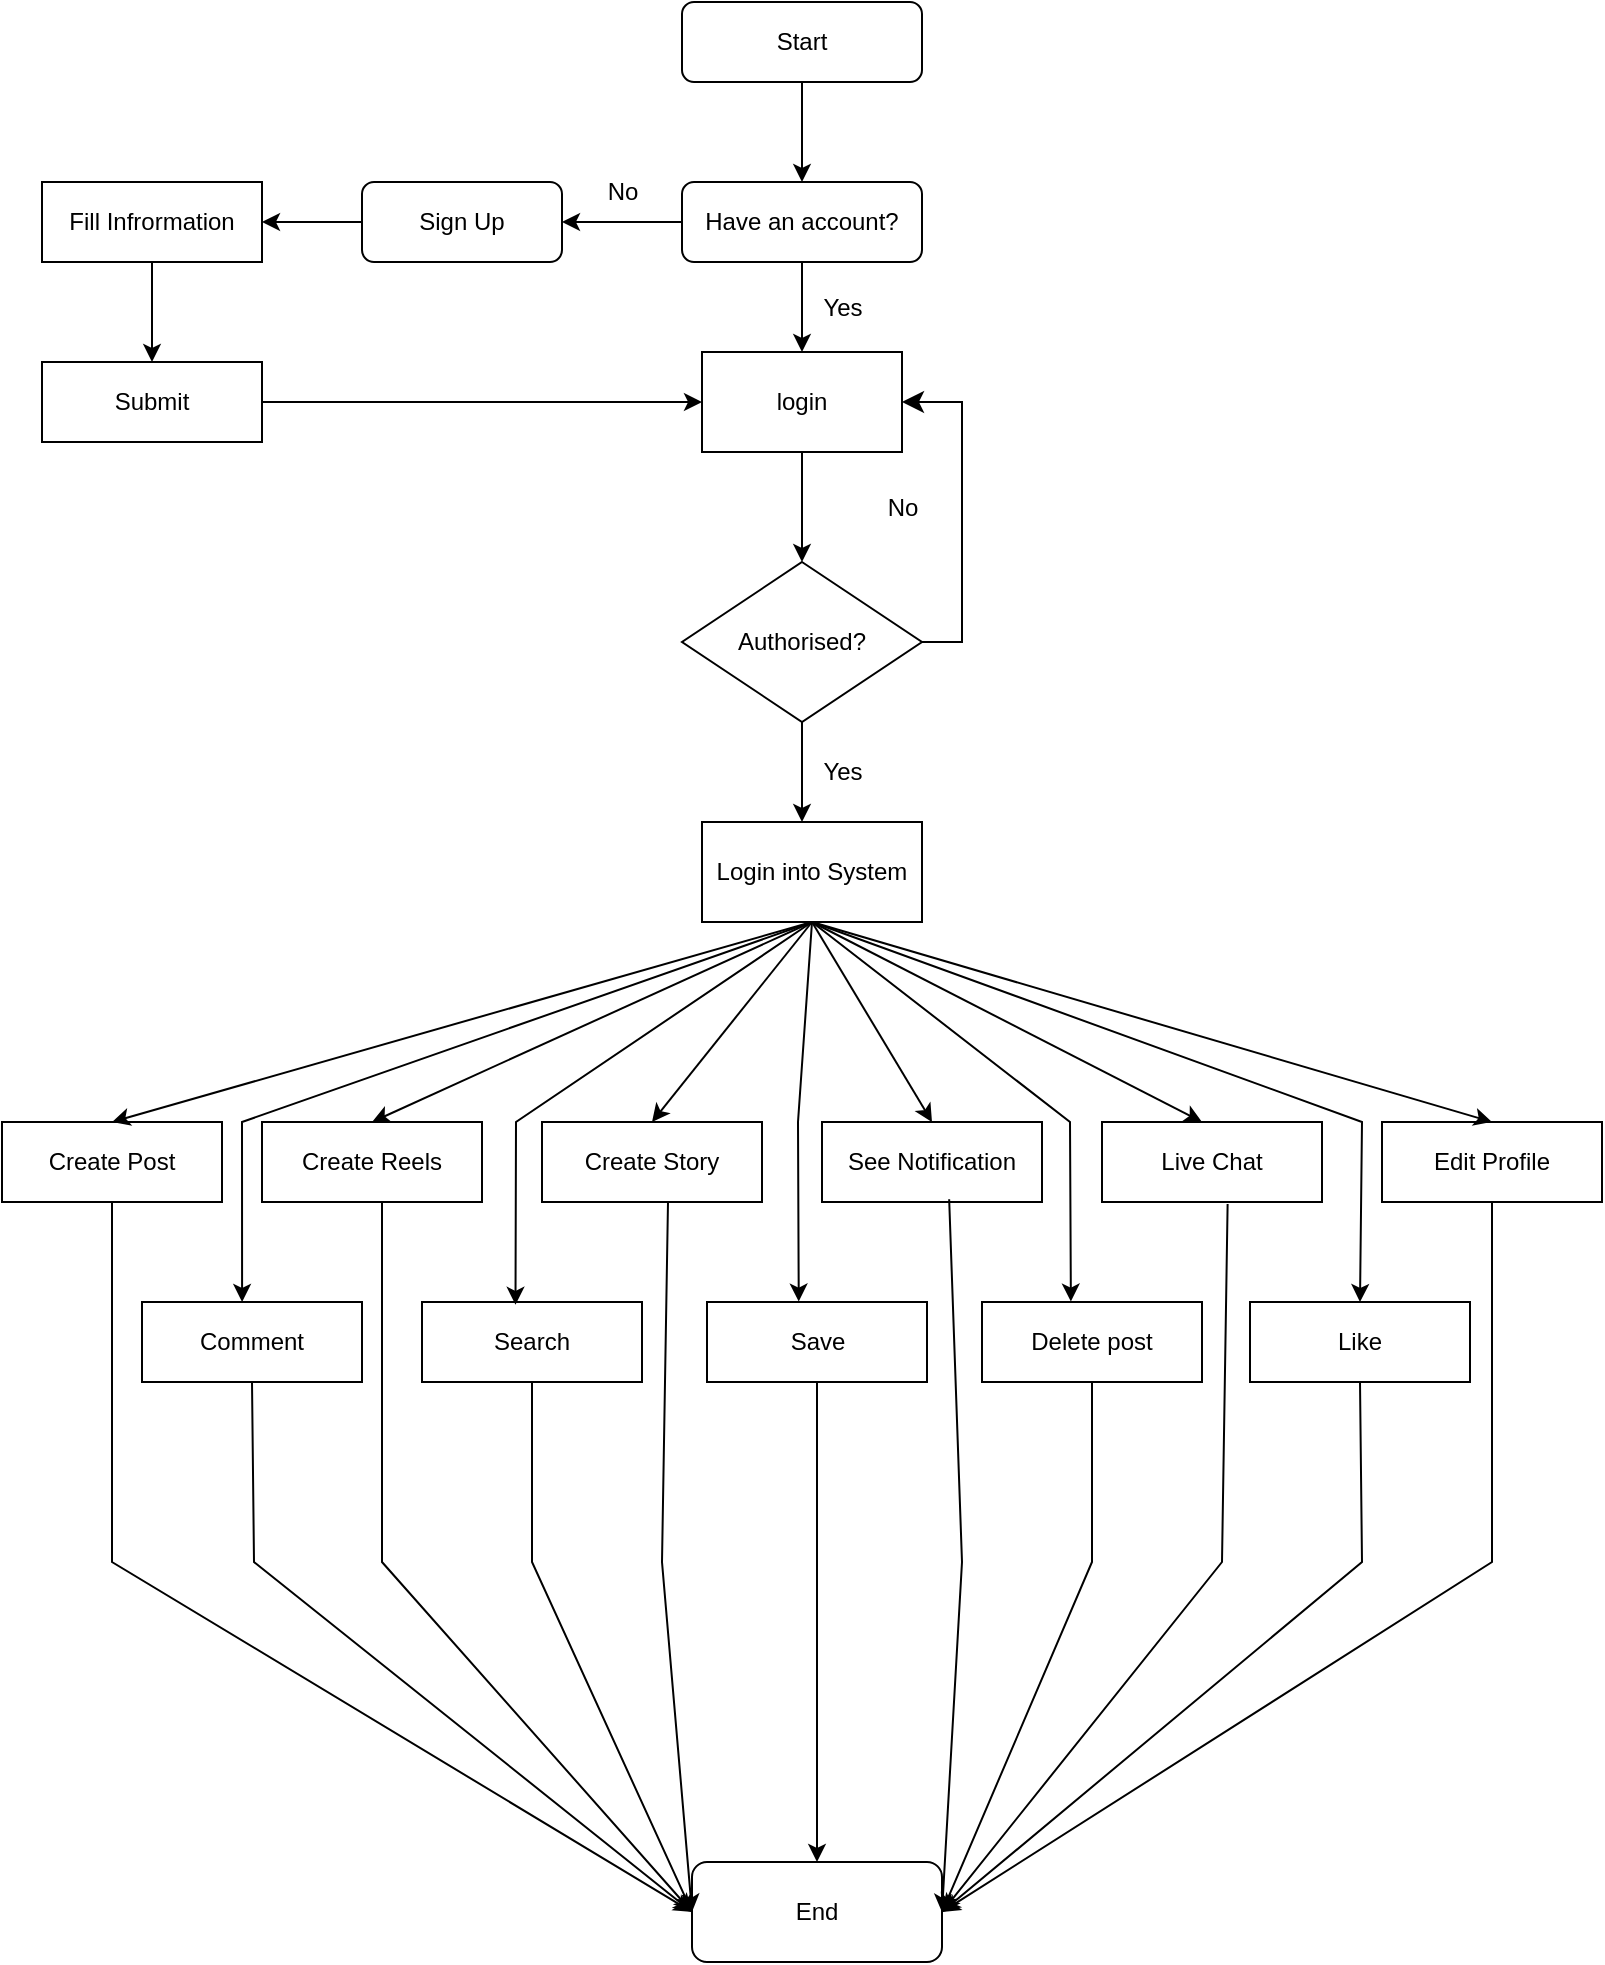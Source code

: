<mxfile version="24.7.6">
  <diagram id="C5RBs43oDa-KdzZeNtuy" name="Page-1">
    <mxGraphModel dx="1290" dy="565" grid="1" gridSize="10" guides="1" tooltips="1" connect="1" arrows="1" fold="1" page="1" pageScale="1" pageWidth="827" pageHeight="1169" math="0" shadow="0">
      <root>
        <mxCell id="WIyWlLk6GJQsqaUBKTNV-0" />
        <mxCell id="WIyWlLk6GJQsqaUBKTNV-1" parent="WIyWlLk6GJQsqaUBKTNV-0" />
        <mxCell id="OP3FEe7nyif8FC1oB9EB-0" value="Start" style="rounded=1;whiteSpace=wrap;html=1;fontSize=12;glass=0;strokeWidth=1;shadow=0;" vertex="1" parent="WIyWlLk6GJQsqaUBKTNV-1">
          <mxGeometry x="350" y="100" width="120" height="40" as="geometry" />
        </mxCell>
        <mxCell id="OP3FEe7nyif8FC1oB9EB-1" value="Have an account?" style="rounded=1;whiteSpace=wrap;html=1;fontSize=12;glass=0;strokeWidth=1;shadow=0;" vertex="1" parent="WIyWlLk6GJQsqaUBKTNV-1">
          <mxGeometry x="350" y="190" width="120" height="40" as="geometry" />
        </mxCell>
        <mxCell id="OP3FEe7nyif8FC1oB9EB-2" value="" style="endArrow=classic;html=1;rounded=0;exitX=0;exitY=0.5;exitDx=0;exitDy=0;entryX=1;entryY=0.5;entryDx=0;entryDy=0;" edge="1" parent="WIyWlLk6GJQsqaUBKTNV-1" source="OP3FEe7nyif8FC1oB9EB-1" target="OP3FEe7nyif8FC1oB9EB-3">
          <mxGeometry width="50" height="50" relative="1" as="geometry">
            <mxPoint x="290" y="210" as="sourcePoint" />
            <mxPoint x="300" y="240" as="targetPoint" />
          </mxGeometry>
        </mxCell>
        <mxCell id="OP3FEe7nyif8FC1oB9EB-3" value="Sign Up" style="rounded=1;whiteSpace=wrap;html=1;" vertex="1" parent="WIyWlLk6GJQsqaUBKTNV-1">
          <mxGeometry x="190" y="190" width="100" height="40" as="geometry" />
        </mxCell>
        <mxCell id="OP3FEe7nyif8FC1oB9EB-4" value="" style="endArrow=classic;html=1;rounded=0;exitX=0;exitY=0.5;exitDx=0;exitDy=0;" edge="1" parent="WIyWlLk6GJQsqaUBKTNV-1" source="OP3FEe7nyif8FC1oB9EB-3">
          <mxGeometry width="50" height="50" relative="1" as="geometry">
            <mxPoint x="150" y="210" as="sourcePoint" />
            <mxPoint x="140" y="210" as="targetPoint" />
          </mxGeometry>
        </mxCell>
        <mxCell id="OP3FEe7nyif8FC1oB9EB-5" value="Fill Infrormation" style="rounded=0;whiteSpace=wrap;html=1;" vertex="1" parent="WIyWlLk6GJQsqaUBKTNV-1">
          <mxGeometry x="30" y="190" width="110" height="40" as="geometry" />
        </mxCell>
        <mxCell id="OP3FEe7nyif8FC1oB9EB-6" value="" style="endArrow=classic;html=1;rounded=0;exitX=0.5;exitY=1;exitDx=0;exitDy=0;entryX=0.5;entryY=0;entryDx=0;entryDy=0;" edge="1" parent="WIyWlLk6GJQsqaUBKTNV-1" source="OP3FEe7nyif8FC1oB9EB-5" target="OP3FEe7nyif8FC1oB9EB-7">
          <mxGeometry width="50" height="50" relative="1" as="geometry">
            <mxPoint x="350" y="350" as="sourcePoint" />
            <mxPoint x="85" y="270" as="targetPoint" />
          </mxGeometry>
        </mxCell>
        <mxCell id="OP3FEe7nyif8FC1oB9EB-7" value="Submit" style="rounded=0;whiteSpace=wrap;html=1;" vertex="1" parent="WIyWlLk6GJQsqaUBKTNV-1">
          <mxGeometry x="30" y="280" width="110" height="40" as="geometry" />
        </mxCell>
        <mxCell id="OP3FEe7nyif8FC1oB9EB-8" value="" style="endArrow=classic;html=1;rounded=0;exitX=1;exitY=0.5;exitDx=0;exitDy=0;entryX=0;entryY=0.5;entryDx=0;entryDy=0;" edge="1" parent="WIyWlLk6GJQsqaUBKTNV-1" source="OP3FEe7nyif8FC1oB9EB-7" target="OP3FEe7nyif8FC1oB9EB-9">
          <mxGeometry width="50" height="50" relative="1" as="geometry">
            <mxPoint x="350" y="350" as="sourcePoint" />
            <mxPoint x="360" y="290" as="targetPoint" />
          </mxGeometry>
        </mxCell>
        <mxCell id="OP3FEe7nyif8FC1oB9EB-9" value="login" style="rounded=0;whiteSpace=wrap;html=1;" vertex="1" parent="WIyWlLk6GJQsqaUBKTNV-1">
          <mxGeometry x="360" y="275" width="100" height="50" as="geometry" />
        </mxCell>
        <mxCell id="OP3FEe7nyif8FC1oB9EB-10" value="" style="endArrow=classic;html=1;rounded=0;exitX=0.5;exitY=1;exitDx=0;exitDy=0;entryX=0.5;entryY=0;entryDx=0;entryDy=0;" edge="1" parent="WIyWlLk6GJQsqaUBKTNV-1" source="OP3FEe7nyif8FC1oB9EB-1" target="OP3FEe7nyif8FC1oB9EB-9">
          <mxGeometry width="50" height="50" relative="1" as="geometry">
            <mxPoint x="350" y="350" as="sourcePoint" />
            <mxPoint x="400" y="300" as="targetPoint" />
          </mxGeometry>
        </mxCell>
        <mxCell id="OP3FEe7nyif8FC1oB9EB-11" value="Yes" style="text;html=1;align=center;verticalAlign=middle;resizable=0;points=[];autosize=1;strokeColor=none;fillColor=none;" vertex="1" parent="WIyWlLk6GJQsqaUBKTNV-1">
          <mxGeometry x="410" y="238" width="40" height="30" as="geometry" />
        </mxCell>
        <mxCell id="OP3FEe7nyif8FC1oB9EB-12" value="No" style="text;html=1;align=center;verticalAlign=middle;resizable=0;points=[];autosize=1;strokeColor=none;fillColor=none;" vertex="1" parent="WIyWlLk6GJQsqaUBKTNV-1">
          <mxGeometry x="300" y="180" width="40" height="30" as="geometry" />
        </mxCell>
        <mxCell id="OP3FEe7nyif8FC1oB9EB-13" value="" style="endArrow=classic;html=1;rounded=0;exitX=0.5;exitY=1;exitDx=0;exitDy=0;" edge="1" parent="WIyWlLk6GJQsqaUBKTNV-1" source="OP3FEe7nyif8FC1oB9EB-9">
          <mxGeometry width="50" height="50" relative="1" as="geometry">
            <mxPoint x="350" y="250" as="sourcePoint" />
            <mxPoint x="410" y="380" as="targetPoint" />
          </mxGeometry>
        </mxCell>
        <mxCell id="OP3FEe7nyif8FC1oB9EB-14" value="Authorised?" style="rhombus;whiteSpace=wrap;html=1;" vertex="1" parent="WIyWlLk6GJQsqaUBKTNV-1">
          <mxGeometry x="350" y="380" width="120" height="80" as="geometry" />
        </mxCell>
        <mxCell id="OP3FEe7nyif8FC1oB9EB-15" value="" style="edgeStyle=elbowEdgeStyle;elbow=vertical;endArrow=classic;html=1;curved=0;rounded=0;endSize=8;startSize=8;exitX=1;exitY=0.5;exitDx=0;exitDy=0;entryX=1;entryY=0.5;entryDx=0;entryDy=0;" edge="1" parent="WIyWlLk6GJQsqaUBKTNV-1" source="OP3FEe7nyif8FC1oB9EB-14" target="OP3FEe7nyif8FC1oB9EB-9">
          <mxGeometry width="50" height="50" relative="1" as="geometry">
            <mxPoint x="350" y="250" as="sourcePoint" />
            <mxPoint x="400" y="200" as="targetPoint" />
            <Array as="points">
              <mxPoint x="490" y="420" />
            </Array>
          </mxGeometry>
        </mxCell>
        <mxCell id="OP3FEe7nyif8FC1oB9EB-16" value="No" style="text;html=1;align=center;verticalAlign=middle;resizable=0;points=[];autosize=1;strokeColor=none;fillColor=none;" vertex="1" parent="WIyWlLk6GJQsqaUBKTNV-1">
          <mxGeometry x="440" y="338" width="40" height="30" as="geometry" />
        </mxCell>
        <mxCell id="OP3FEe7nyif8FC1oB9EB-17" value="" style="endArrow=classic;html=1;rounded=0;exitX=0.5;exitY=1;exitDx=0;exitDy=0;" edge="1" parent="WIyWlLk6GJQsqaUBKTNV-1" source="OP3FEe7nyif8FC1oB9EB-14">
          <mxGeometry width="50" height="50" relative="1" as="geometry">
            <mxPoint x="350" y="450" as="sourcePoint" />
            <mxPoint x="410" y="510" as="targetPoint" />
          </mxGeometry>
        </mxCell>
        <mxCell id="OP3FEe7nyif8FC1oB9EB-18" value="Login into System" style="rounded=0;whiteSpace=wrap;html=1;" vertex="1" parent="WIyWlLk6GJQsqaUBKTNV-1">
          <mxGeometry x="360" y="510" width="110" height="50" as="geometry" />
        </mxCell>
        <mxCell id="OP3FEe7nyif8FC1oB9EB-19" value="Create Reels" style="rounded=0;whiteSpace=wrap;html=1;" vertex="1" parent="WIyWlLk6GJQsqaUBKTNV-1">
          <mxGeometry x="140" y="660" width="110" height="40" as="geometry" />
        </mxCell>
        <mxCell id="OP3FEe7nyif8FC1oB9EB-21" value="" style="endArrow=classic;html=1;rounded=0;exitX=0.5;exitY=1;exitDx=0;exitDy=0;entryX=0.5;entryY=0;entryDx=0;entryDy=0;" edge="1" parent="WIyWlLk6GJQsqaUBKTNV-1" source="OP3FEe7nyif8FC1oB9EB-18" target="OP3FEe7nyif8FC1oB9EB-19">
          <mxGeometry width="50" height="50" relative="1" as="geometry">
            <mxPoint x="350" y="650" as="sourcePoint" />
            <mxPoint x="400" y="600" as="targetPoint" />
          </mxGeometry>
        </mxCell>
        <mxCell id="OP3FEe7nyif8FC1oB9EB-22" value="" style="endArrow=classic;html=1;rounded=0;entryX=0.5;entryY=0;entryDx=0;entryDy=0;exitX=0.5;exitY=1;exitDx=0;exitDy=0;" edge="1" parent="WIyWlLk6GJQsqaUBKTNV-1" source="OP3FEe7nyif8FC1oB9EB-18">
          <mxGeometry width="50" height="50" relative="1" as="geometry">
            <mxPoint x="350" y="650" as="sourcePoint" />
            <mxPoint x="610" y="660" as="targetPoint" />
          </mxGeometry>
        </mxCell>
        <mxCell id="OP3FEe7nyif8FC1oB9EB-23" value="End" style="rounded=1;whiteSpace=wrap;html=1;" vertex="1" parent="WIyWlLk6GJQsqaUBKTNV-1">
          <mxGeometry x="355" y="1030" width="125" height="50" as="geometry" />
        </mxCell>
        <mxCell id="OP3FEe7nyif8FC1oB9EB-26" value="Yes" style="text;html=1;align=center;verticalAlign=middle;resizable=0;points=[];autosize=1;strokeColor=none;fillColor=none;" vertex="1" parent="WIyWlLk6GJQsqaUBKTNV-1">
          <mxGeometry x="410" y="470" width="40" height="30" as="geometry" />
        </mxCell>
        <mxCell id="OP3FEe7nyif8FC1oB9EB-28" value="" style="endArrow=classic;html=1;rounded=0;exitX=0.5;exitY=1;exitDx=0;exitDy=0;entryX=0.5;entryY=0;entryDx=0;entryDy=0;" edge="1" parent="WIyWlLk6GJQsqaUBKTNV-1" source="OP3FEe7nyif8FC1oB9EB-18" target="OP3FEe7nyif8FC1oB9EB-35">
          <mxGeometry width="50" height="50" relative="1" as="geometry">
            <mxPoint x="350" y="750" as="sourcePoint" />
            <mxPoint x="408.75" y="660" as="targetPoint" />
          </mxGeometry>
        </mxCell>
        <mxCell id="OP3FEe7nyif8FC1oB9EB-30" value="" style="endArrow=classic;html=1;rounded=0;entryX=0.5;entryY=0;entryDx=0;entryDy=0;exitX=0.5;exitY=1;exitDx=0;exitDy=0;" edge="1" parent="WIyWlLk6GJQsqaUBKTNV-1" source="OP3FEe7nyif8FC1oB9EB-0" target="OP3FEe7nyif8FC1oB9EB-1">
          <mxGeometry width="50" height="50" relative="1" as="geometry">
            <mxPoint x="350" y="250" as="sourcePoint" />
            <mxPoint x="400" y="200" as="targetPoint" />
          </mxGeometry>
        </mxCell>
        <mxCell id="OP3FEe7nyif8FC1oB9EB-31" value="Create Post" style="rounded=0;whiteSpace=wrap;html=1;" vertex="1" parent="WIyWlLk6GJQsqaUBKTNV-1">
          <mxGeometry x="10" y="660" width="110" height="40" as="geometry" />
        </mxCell>
        <mxCell id="OP3FEe7nyif8FC1oB9EB-32" value="Edit Profile" style="rounded=0;whiteSpace=wrap;html=1;" vertex="1" parent="WIyWlLk6GJQsqaUBKTNV-1">
          <mxGeometry x="700" y="660" width="110" height="40" as="geometry" />
        </mxCell>
        <mxCell id="OP3FEe7nyif8FC1oB9EB-33" value="Live Chat" style="rounded=0;whiteSpace=wrap;html=1;" vertex="1" parent="WIyWlLk6GJQsqaUBKTNV-1">
          <mxGeometry x="560" y="660" width="110" height="40" as="geometry" />
        </mxCell>
        <mxCell id="OP3FEe7nyif8FC1oB9EB-34" value="See Notification" style="rounded=0;whiteSpace=wrap;html=1;" vertex="1" parent="WIyWlLk6GJQsqaUBKTNV-1">
          <mxGeometry x="420" y="660" width="110" height="40" as="geometry" />
        </mxCell>
        <mxCell id="OP3FEe7nyif8FC1oB9EB-35" value="Create Story" style="rounded=0;whiteSpace=wrap;html=1;" vertex="1" parent="WIyWlLk6GJQsqaUBKTNV-1">
          <mxGeometry x="280" y="660" width="110" height="40" as="geometry" />
        </mxCell>
        <mxCell id="OP3FEe7nyif8FC1oB9EB-37" value="" style="endArrow=classic;html=1;rounded=0;exitX=0.5;exitY=1;exitDx=0;exitDy=0;entryX=0.5;entryY=0;entryDx=0;entryDy=0;" edge="1" parent="WIyWlLk6GJQsqaUBKTNV-1" source="OP3FEe7nyif8FC1oB9EB-18" target="OP3FEe7nyif8FC1oB9EB-34">
          <mxGeometry width="50" height="50" relative="1" as="geometry">
            <mxPoint x="425" y="570" as="sourcePoint" />
            <mxPoint x="418.75" y="670" as="targetPoint" />
          </mxGeometry>
        </mxCell>
        <mxCell id="OP3FEe7nyif8FC1oB9EB-38" value="" style="endArrow=classic;html=1;rounded=0;entryX=0.5;entryY=0;entryDx=0;entryDy=0;exitX=0.5;exitY=1;exitDx=0;exitDy=0;" edge="1" parent="WIyWlLk6GJQsqaUBKTNV-1" source="OP3FEe7nyif8FC1oB9EB-18" target="OP3FEe7nyif8FC1oB9EB-32">
          <mxGeometry width="50" height="50" relative="1" as="geometry">
            <mxPoint x="425" y="570" as="sourcePoint" />
            <mxPoint x="620" y="670" as="targetPoint" />
          </mxGeometry>
        </mxCell>
        <mxCell id="OP3FEe7nyif8FC1oB9EB-39" value="" style="endArrow=classic;html=1;rounded=0;exitX=0.5;exitY=1;exitDx=0;exitDy=0;entryX=0.5;entryY=0;entryDx=0;entryDy=0;" edge="1" parent="WIyWlLk6GJQsqaUBKTNV-1" source="OP3FEe7nyif8FC1oB9EB-18" target="OP3FEe7nyif8FC1oB9EB-31">
          <mxGeometry width="50" height="50" relative="1" as="geometry">
            <mxPoint x="425" y="570" as="sourcePoint" />
            <mxPoint x="205" y="670" as="targetPoint" />
          </mxGeometry>
        </mxCell>
        <mxCell id="OP3FEe7nyif8FC1oB9EB-40" value="Comment" style="rounded=0;whiteSpace=wrap;html=1;" vertex="1" parent="WIyWlLk6GJQsqaUBKTNV-1">
          <mxGeometry x="80" y="750" width="110" height="40" as="geometry" />
        </mxCell>
        <mxCell id="OP3FEe7nyif8FC1oB9EB-41" value="Search" style="rounded=0;whiteSpace=wrap;html=1;" vertex="1" parent="WIyWlLk6GJQsqaUBKTNV-1">
          <mxGeometry x="220" y="750" width="110" height="40" as="geometry" />
        </mxCell>
        <mxCell id="OP3FEe7nyif8FC1oB9EB-42" value="Delete post" style="rounded=0;whiteSpace=wrap;html=1;" vertex="1" parent="WIyWlLk6GJQsqaUBKTNV-1">
          <mxGeometry x="500" y="750" width="110" height="40" as="geometry" />
        </mxCell>
        <mxCell id="OP3FEe7nyif8FC1oB9EB-43" value="Save" style="rounded=0;whiteSpace=wrap;html=1;" vertex="1" parent="WIyWlLk6GJQsqaUBKTNV-1">
          <mxGeometry x="362.5" y="750" width="110" height="40" as="geometry" />
        </mxCell>
        <mxCell id="OP3FEe7nyif8FC1oB9EB-44" value="Like" style="rounded=0;whiteSpace=wrap;html=1;" vertex="1" parent="WIyWlLk6GJQsqaUBKTNV-1">
          <mxGeometry x="634" y="750" width="110" height="40" as="geometry" />
        </mxCell>
        <mxCell id="OP3FEe7nyif8FC1oB9EB-47" value="" style="endArrow=classic;html=1;rounded=0;entryX=0.455;entryY=0;entryDx=0;entryDy=0;entryPerimeter=0;exitX=0.5;exitY=1;exitDx=0;exitDy=0;" edge="1" parent="WIyWlLk6GJQsqaUBKTNV-1" source="OP3FEe7nyif8FC1oB9EB-18" target="OP3FEe7nyif8FC1oB9EB-40">
          <mxGeometry width="50" height="50" relative="1" as="geometry">
            <mxPoint x="130" y="650" as="sourcePoint" />
            <mxPoint x="440" y="780" as="targetPoint" />
            <Array as="points">
              <mxPoint x="130" y="660" />
            </Array>
          </mxGeometry>
        </mxCell>
        <mxCell id="OP3FEe7nyif8FC1oB9EB-48" value="" style="endArrow=classic;html=1;rounded=0;entryX=0.425;entryY=0.035;entryDx=0;entryDy=0;entryPerimeter=0;exitX=0.5;exitY=1;exitDx=0;exitDy=0;" edge="1" parent="WIyWlLk6GJQsqaUBKTNV-1" source="OP3FEe7nyif8FC1oB9EB-18" target="OP3FEe7nyif8FC1oB9EB-41">
          <mxGeometry width="50" height="50" relative="1" as="geometry">
            <mxPoint x="267" y="650" as="sourcePoint" />
            <mxPoint x="440" y="780" as="targetPoint" />
            <Array as="points">
              <mxPoint x="267" y="660" />
            </Array>
          </mxGeometry>
        </mxCell>
        <mxCell id="OP3FEe7nyif8FC1oB9EB-49" value="" style="endArrow=classic;html=1;rounded=0;entryX=0.417;entryY=-0.005;entryDx=0;entryDy=0;entryPerimeter=0;exitX=0.5;exitY=1;exitDx=0;exitDy=0;" edge="1" parent="WIyWlLk6GJQsqaUBKTNV-1" source="OP3FEe7nyif8FC1oB9EB-18" target="OP3FEe7nyif8FC1oB9EB-43">
          <mxGeometry width="50" height="50" relative="1" as="geometry">
            <mxPoint x="410" y="560" as="sourcePoint" />
            <mxPoint x="277" y="761" as="targetPoint" />
            <Array as="points">
              <mxPoint x="408" y="660" />
            </Array>
          </mxGeometry>
        </mxCell>
        <mxCell id="OP3FEe7nyif8FC1oB9EB-50" value="" style="endArrow=classic;html=1;rounded=0;entryX=0.404;entryY=-0.005;entryDx=0;entryDy=0;entryPerimeter=0;exitX=0.5;exitY=1;exitDx=0;exitDy=0;" edge="1" parent="WIyWlLk6GJQsqaUBKTNV-1" source="OP3FEe7nyif8FC1oB9EB-18" target="OP3FEe7nyif8FC1oB9EB-42">
          <mxGeometry width="50" height="50" relative="1" as="geometry">
            <mxPoint x="544" y="650" as="sourcePoint" />
            <mxPoint x="440" y="780" as="targetPoint" />
            <Array as="points">
              <mxPoint x="544" y="660" />
            </Array>
          </mxGeometry>
        </mxCell>
        <mxCell id="OP3FEe7nyif8FC1oB9EB-51" value="" style="endArrow=classic;html=1;rounded=0;entryX=0.5;entryY=0;entryDx=0;entryDy=0;exitX=0.5;exitY=1;exitDx=0;exitDy=0;" edge="1" parent="WIyWlLk6GJQsqaUBKTNV-1" source="OP3FEe7nyif8FC1oB9EB-18" target="OP3FEe7nyif8FC1oB9EB-44">
          <mxGeometry width="50" height="50" relative="1" as="geometry">
            <mxPoint x="554" y="660" as="sourcePoint" />
            <mxPoint x="554" y="760" as="targetPoint" />
            <Array as="points">
              <mxPoint x="690" y="660" />
            </Array>
          </mxGeometry>
        </mxCell>
        <mxCell id="OP3FEe7nyif8FC1oB9EB-52" value="" style="endArrow=classic;html=1;rounded=0;exitX=0.5;exitY=1;exitDx=0;exitDy=0;entryX=0;entryY=0.5;entryDx=0;entryDy=0;" edge="1" parent="WIyWlLk6GJQsqaUBKTNV-1" source="OP3FEe7nyif8FC1oB9EB-31" target="OP3FEe7nyif8FC1oB9EB-23">
          <mxGeometry width="50" height="50" relative="1" as="geometry">
            <mxPoint x="390" y="830" as="sourcePoint" />
            <mxPoint x="440" y="780" as="targetPoint" />
            <Array as="points">
              <mxPoint x="65" y="880" />
            </Array>
          </mxGeometry>
        </mxCell>
        <mxCell id="OP3FEe7nyif8FC1oB9EB-53" value="" style="endArrow=classic;html=1;rounded=0;exitX=0.5;exitY=1;exitDx=0;exitDy=0;entryX=0;entryY=0.5;entryDx=0;entryDy=0;" edge="1" parent="WIyWlLk6GJQsqaUBKTNV-1" source="OP3FEe7nyif8FC1oB9EB-40" target="OP3FEe7nyif8FC1oB9EB-23">
          <mxGeometry width="50" height="50" relative="1" as="geometry">
            <mxPoint x="141" y="790" as="sourcePoint" />
            <mxPoint x="371" y="1065" as="targetPoint" />
            <Array as="points">
              <mxPoint x="136" y="880" />
            </Array>
          </mxGeometry>
        </mxCell>
        <mxCell id="OP3FEe7nyif8FC1oB9EB-54" value="" style="endArrow=classic;html=1;rounded=0;entryX=0;entryY=0.5;entryDx=0;entryDy=0;" edge="1" parent="WIyWlLk6GJQsqaUBKTNV-1" target="OP3FEe7nyif8FC1oB9EB-23">
          <mxGeometry width="50" height="50" relative="1" as="geometry">
            <mxPoint x="200" y="700" as="sourcePoint" />
            <mxPoint x="440" y="780" as="targetPoint" />
            <Array as="points">
              <mxPoint x="200" y="880" />
            </Array>
          </mxGeometry>
        </mxCell>
        <mxCell id="OP3FEe7nyif8FC1oB9EB-56" value="" style="endArrow=classic;html=1;rounded=0;exitX=0.5;exitY=1;exitDx=0;exitDy=0;entryX=0;entryY=0.5;entryDx=0;entryDy=0;" edge="1" parent="WIyWlLk6GJQsqaUBKTNV-1" source="OP3FEe7nyif8FC1oB9EB-41" target="OP3FEe7nyif8FC1oB9EB-23">
          <mxGeometry width="50" height="50" relative="1" as="geometry">
            <mxPoint x="390" y="830" as="sourcePoint" />
            <mxPoint x="440" y="780" as="targetPoint" />
            <Array as="points">
              <mxPoint x="275" y="880" />
            </Array>
          </mxGeometry>
        </mxCell>
        <mxCell id="OP3FEe7nyif8FC1oB9EB-57" value="" style="endArrow=classic;html=1;rounded=0;entryX=0;entryY=0.5;entryDx=0;entryDy=0;" edge="1" parent="WIyWlLk6GJQsqaUBKTNV-1" target="OP3FEe7nyif8FC1oB9EB-23">
          <mxGeometry width="50" height="50" relative="1" as="geometry">
            <mxPoint x="343" y="700" as="sourcePoint" />
            <mxPoint x="440" y="780" as="targetPoint" />
            <Array as="points">
              <mxPoint x="340" y="880" />
            </Array>
          </mxGeometry>
        </mxCell>
        <mxCell id="OP3FEe7nyif8FC1oB9EB-58" value="" style="endArrow=classic;html=1;rounded=0;entryX=0.5;entryY=0;entryDx=0;entryDy=0;exitX=0.5;exitY=1;exitDx=0;exitDy=0;" edge="1" parent="WIyWlLk6GJQsqaUBKTNV-1" source="OP3FEe7nyif8FC1oB9EB-43" target="OP3FEe7nyif8FC1oB9EB-23">
          <mxGeometry width="50" height="50" relative="1" as="geometry">
            <mxPoint x="390" y="830" as="sourcePoint" />
            <mxPoint x="440" y="780" as="targetPoint" />
          </mxGeometry>
        </mxCell>
        <mxCell id="OP3FEe7nyif8FC1oB9EB-59" value="" style="endArrow=classic;html=1;rounded=0;entryX=1;entryY=0.5;entryDx=0;entryDy=0;exitX=0.578;exitY=0.965;exitDx=0;exitDy=0;exitPerimeter=0;" edge="1" parent="WIyWlLk6GJQsqaUBKTNV-1" source="OP3FEe7nyif8FC1oB9EB-34" target="OP3FEe7nyif8FC1oB9EB-23">
          <mxGeometry width="50" height="50" relative="1" as="geometry">
            <mxPoint x="480" y="710" as="sourcePoint" />
            <mxPoint x="440" y="880" as="targetPoint" />
            <Array as="points">
              <mxPoint x="490" y="880" />
            </Array>
          </mxGeometry>
        </mxCell>
        <mxCell id="OP3FEe7nyif8FC1oB9EB-60" value="" style="endArrow=classic;html=1;rounded=0;exitX=0.5;exitY=1;exitDx=0;exitDy=0;entryX=1;entryY=0.5;entryDx=0;entryDy=0;" edge="1" parent="WIyWlLk6GJQsqaUBKTNV-1" source="OP3FEe7nyif8FC1oB9EB-42" target="OP3FEe7nyif8FC1oB9EB-23">
          <mxGeometry width="50" height="50" relative="1" as="geometry">
            <mxPoint x="390" y="930" as="sourcePoint" />
            <mxPoint x="440" y="880" as="targetPoint" />
            <Array as="points">
              <mxPoint x="555" y="880" />
            </Array>
          </mxGeometry>
        </mxCell>
        <mxCell id="OP3FEe7nyif8FC1oB9EB-61" value="" style="endArrow=classic;html=1;rounded=0;exitX=0.571;exitY=1.025;exitDx=0;exitDy=0;entryX=1;entryY=0.5;entryDx=0;entryDy=0;exitPerimeter=0;" edge="1" parent="WIyWlLk6GJQsqaUBKTNV-1" source="OP3FEe7nyif8FC1oB9EB-33" target="OP3FEe7nyif8FC1oB9EB-23">
          <mxGeometry width="50" height="50" relative="1" as="geometry">
            <mxPoint x="390" y="830" as="sourcePoint" />
            <mxPoint x="440" y="780" as="targetPoint" />
            <Array as="points">
              <mxPoint x="620" y="880" />
            </Array>
          </mxGeometry>
        </mxCell>
        <mxCell id="OP3FEe7nyif8FC1oB9EB-62" value="" style="endArrow=classic;html=1;rounded=0;entryX=1;entryY=0.5;entryDx=0;entryDy=0;exitX=0.5;exitY=1;exitDx=0;exitDy=0;" edge="1" parent="WIyWlLk6GJQsqaUBKTNV-1" source="OP3FEe7nyif8FC1oB9EB-44" target="OP3FEe7nyif8FC1oB9EB-23">
          <mxGeometry width="50" height="50" relative="1" as="geometry">
            <mxPoint x="390" y="830" as="sourcePoint" />
            <mxPoint x="440" y="780" as="targetPoint" />
            <Array as="points">
              <mxPoint x="690" y="880" />
            </Array>
          </mxGeometry>
        </mxCell>
        <mxCell id="OP3FEe7nyif8FC1oB9EB-65" value="" style="endArrow=classic;html=1;rounded=0;exitX=0.5;exitY=1;exitDx=0;exitDy=0;entryX=1;entryY=0.5;entryDx=0;entryDy=0;" edge="1" parent="WIyWlLk6GJQsqaUBKTNV-1" source="OP3FEe7nyif8FC1oB9EB-32" target="OP3FEe7nyif8FC1oB9EB-23">
          <mxGeometry width="50" height="50" relative="1" as="geometry">
            <mxPoint x="390" y="830" as="sourcePoint" />
            <mxPoint x="440" y="780" as="targetPoint" />
            <Array as="points">
              <mxPoint x="755" y="880" />
            </Array>
          </mxGeometry>
        </mxCell>
      </root>
    </mxGraphModel>
  </diagram>
</mxfile>
